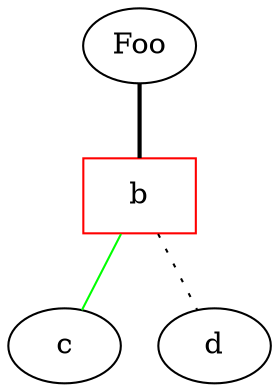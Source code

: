 graph "example" {
  a [label="Foo"];
  b [shape=box,color=red];
  a -- b [style=bold];
  b -- c [color=green];
  b -- d [style=dotted];
}
